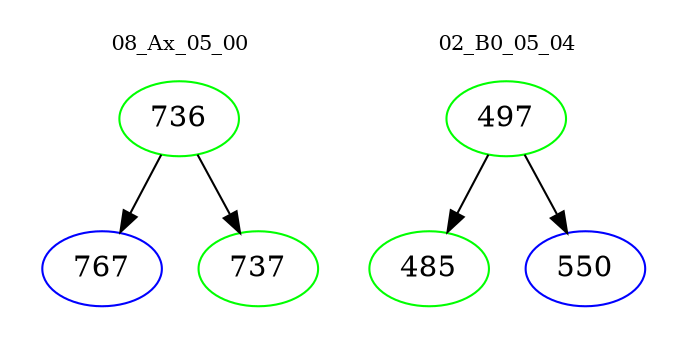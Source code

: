 digraph{
subgraph cluster_0 {
color = white
label = "08_Ax_05_00";
fontsize=10;
T0_736 [label="736", color="green"]
T0_736 -> T0_767 [color="black"]
T0_767 [label="767", color="blue"]
T0_736 -> T0_737 [color="black"]
T0_737 [label="737", color="green"]
}
subgraph cluster_1 {
color = white
label = "02_B0_05_04";
fontsize=10;
T1_497 [label="497", color="green"]
T1_497 -> T1_485 [color="black"]
T1_485 [label="485", color="green"]
T1_497 -> T1_550 [color="black"]
T1_550 [label="550", color="blue"]
}
}
